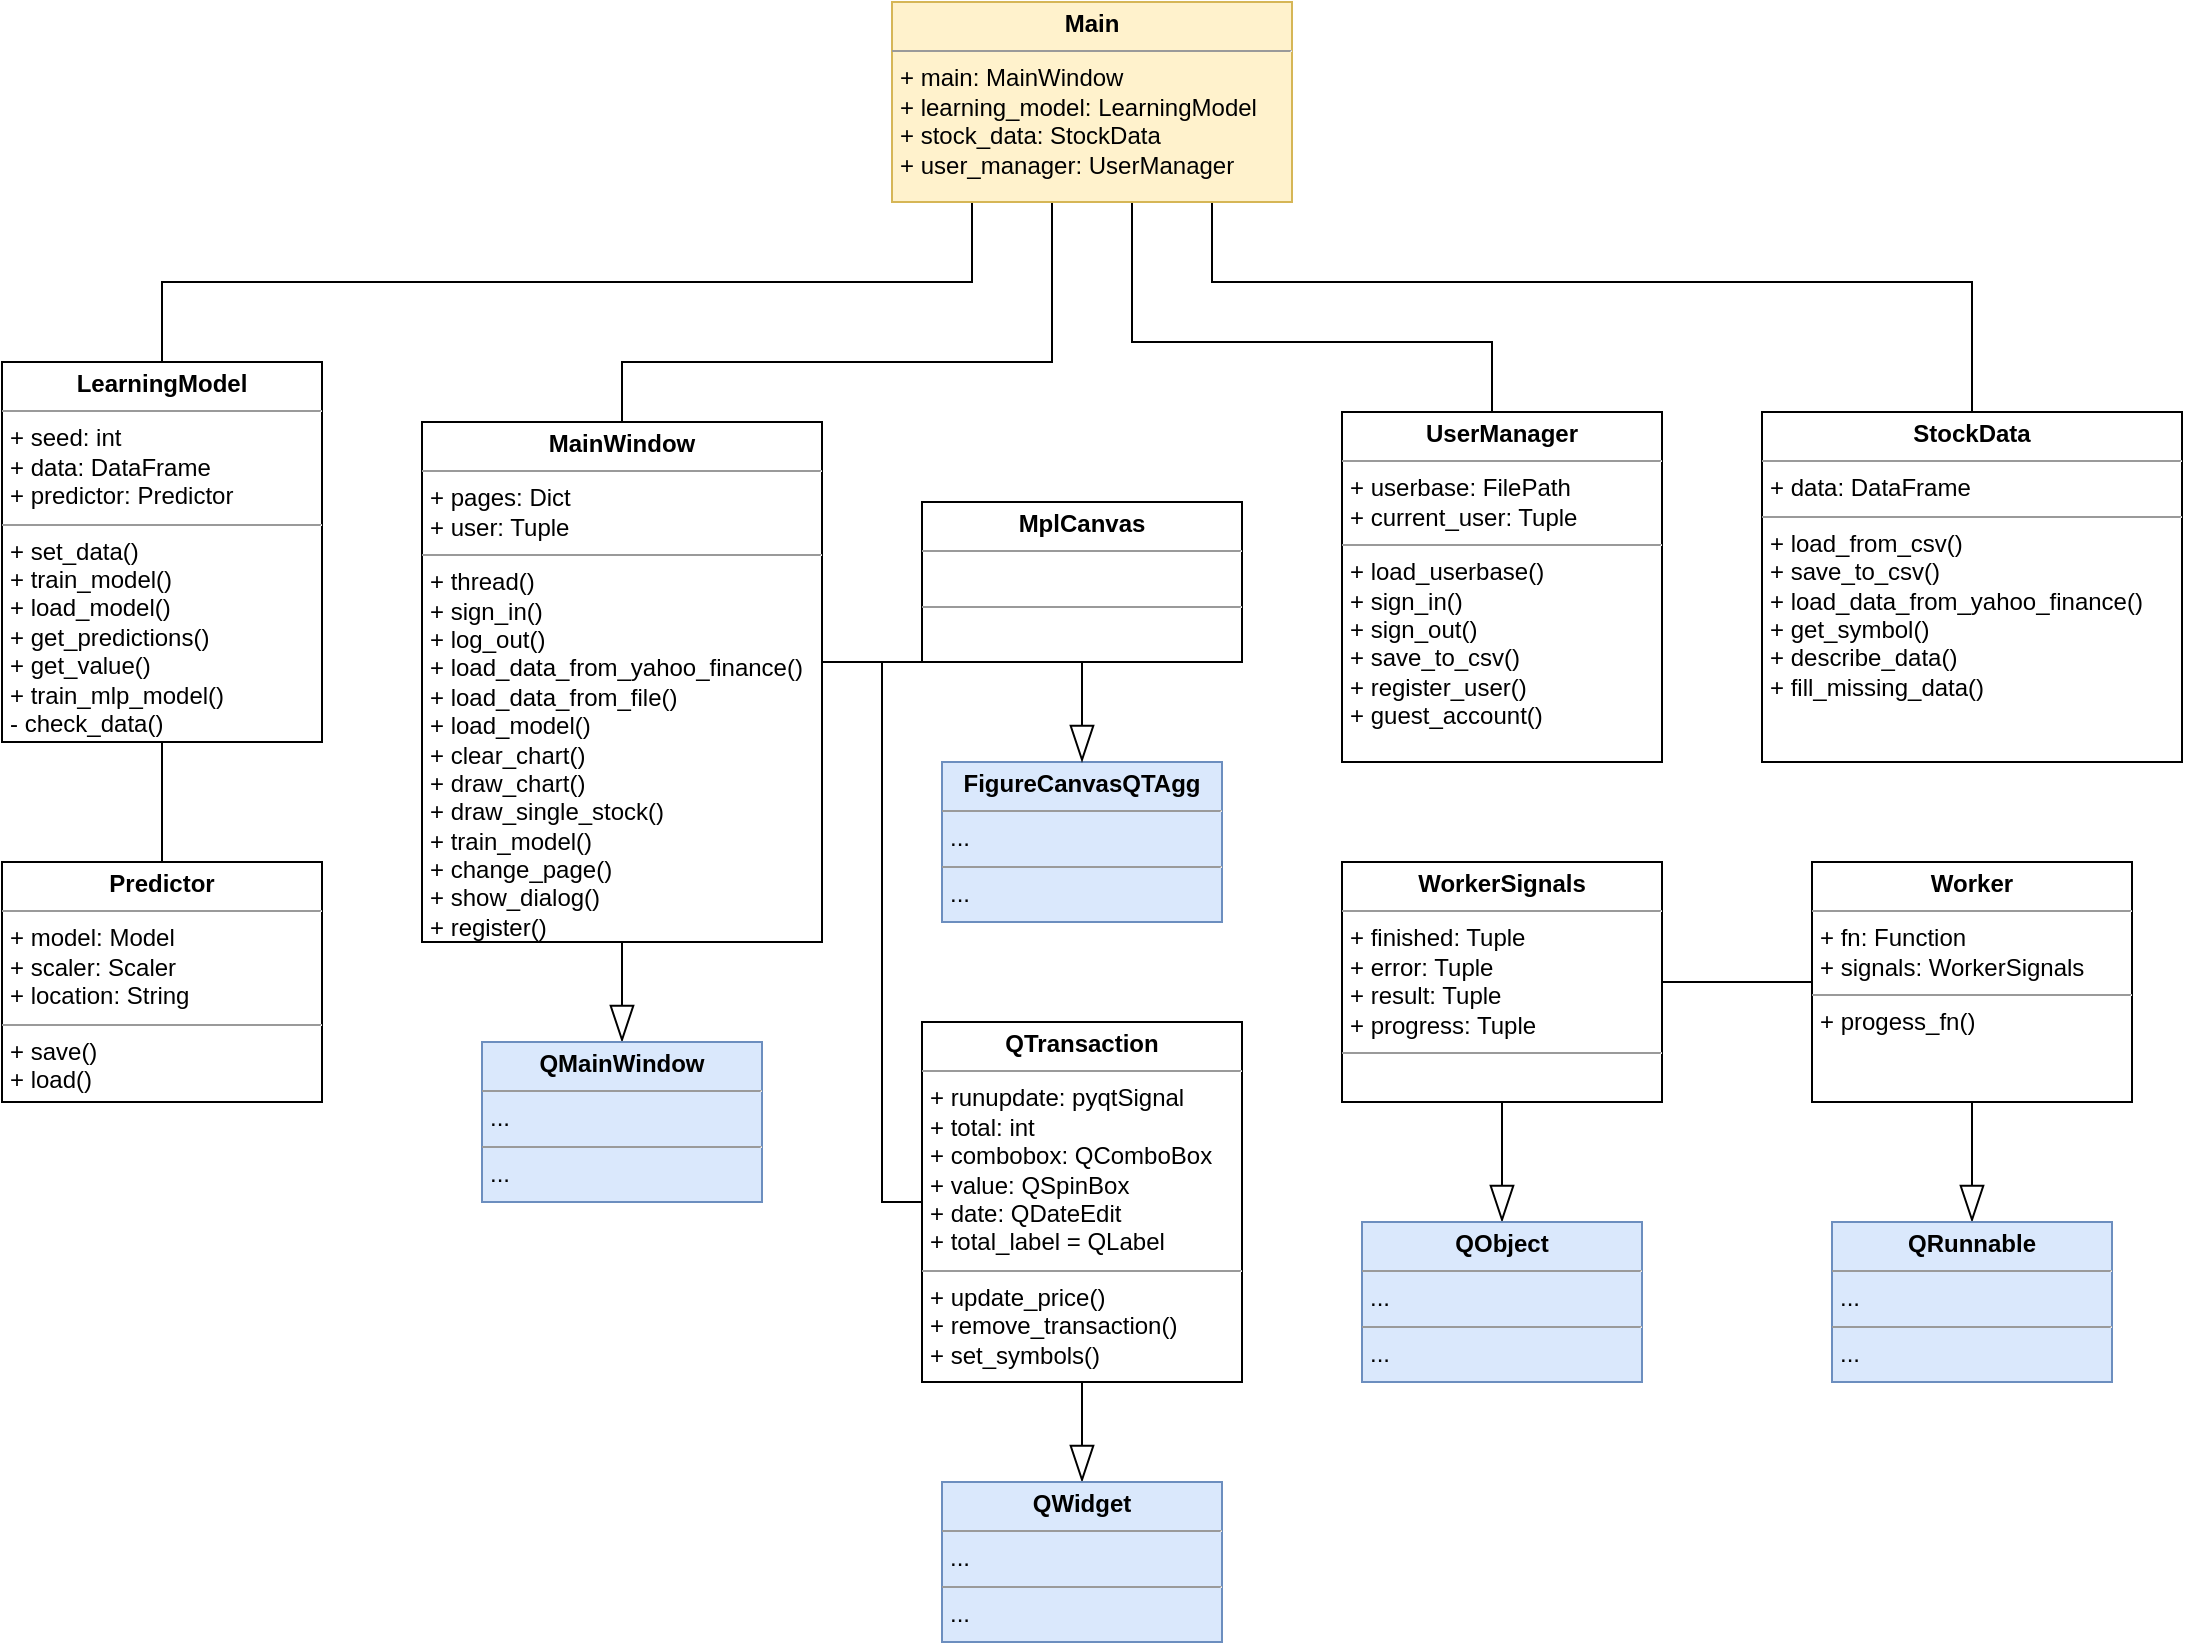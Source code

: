 <mxfile version="12.6.5" type="device"><diagram id="BGTnJ6Oxm59GtUTrkg2t" name="Page-1"><mxGraphModel dx="1574" dy="976" grid="1" gridSize="10" guides="1" tooltips="1" connect="1" arrows="1" fold="1" page="1" pageScale="1" pageWidth="850" pageHeight="1100" math="0" shadow="0"><root><mxCell id="0"/><mxCell id="1" parent="0"/><mxCell id="8hVFLm2iP772eJ3-710s-2" value="&lt;p style=&quot;margin: 0px ; margin-top: 4px ; text-align: center&quot;&gt;&lt;b&gt;StockData&lt;/b&gt;&lt;/p&gt;&lt;hr size=&quot;1&quot;&gt;&lt;p style=&quot;margin: 0px ; margin-left: 4px&quot;&gt;+ data: DataFrame&lt;/p&gt;&lt;hr size=&quot;1&quot;&gt;&lt;p style=&quot;margin: 0px ; margin-left: 4px&quot;&gt;+ load_from_csv()&lt;/p&gt;&lt;p style=&quot;margin: 0px ; margin-left: 4px&quot;&gt;+ save_to_csv()&lt;/p&gt;&lt;p style=&quot;margin: 0px ; margin-left: 4px&quot;&gt;+ load_data_from_yahoo_finance()&lt;/p&gt;&lt;p style=&quot;margin: 0px ; margin-left: 4px&quot;&gt;+ get_symbol()&lt;/p&gt;&lt;p style=&quot;margin: 0px ; margin-left: 4px&quot;&gt;+ describe_data()&lt;/p&gt;&lt;p style=&quot;margin: 0px ; margin-left: 4px&quot;&gt;+ fill_missing_data()&lt;/p&gt;" style="verticalAlign=top;align=left;overflow=fill;fontSize=12;fontFamily=Helvetica;html=1;" parent="1" vertex="1"><mxGeometry x="1135" y="325" width="210" height="175" as="geometry"/></mxCell><mxCell id="kkGKkVQxQ4PlBoHeLyJO-14" style="edgeStyle=orthogonalEdgeStyle;rounded=0;orthogonalLoop=1;jettySize=auto;html=1;startSize=16;endArrow=blockThin;endFill=0;endSize=16;" edge="1" parent="1" source="8hVFLm2iP772eJ3-710s-3" target="kkGKkVQxQ4PlBoHeLyJO-13"><mxGeometry relative="1" as="geometry"/></mxCell><mxCell id="kkGKkVQxQ4PlBoHeLyJO-15" style="edgeStyle=orthogonalEdgeStyle;rounded=0;orthogonalLoop=1;jettySize=auto;html=1;startSize=16;endArrow=none;endFill=0;endSize=16;" edge="1" parent="1" source="8hVFLm2iP772eJ3-710s-3" target="8hVFLm2iP772eJ3-710s-4"><mxGeometry relative="1" as="geometry"/></mxCell><mxCell id="8hVFLm2iP772eJ3-710s-3" value="&lt;p style=&quot;margin: 0px ; margin-top: 4px ; text-align: center&quot;&gt;&lt;b&gt;Worker&lt;/b&gt;&lt;/p&gt;&lt;hr size=&quot;1&quot;&gt;&lt;p style=&quot;margin: 0px ; margin-left: 4px&quot;&gt;+ fn: Function&lt;/p&gt;&lt;p style=&quot;margin: 0px ; margin-left: 4px&quot;&gt;+ signals: WorkerSignals&lt;/p&gt;&lt;hr size=&quot;1&quot;&gt;&lt;p style=&quot;margin: 0px ; margin-left: 4px&quot;&gt;+ progess_fn()&lt;/p&gt;" style="verticalAlign=top;align=left;overflow=fill;fontSize=12;fontFamily=Helvetica;html=1;" parent="1" vertex="1"><mxGeometry x="1160" y="550" width="160" height="120" as="geometry"/></mxCell><mxCell id="kkGKkVQxQ4PlBoHeLyJO-12" style="edgeStyle=orthogonalEdgeStyle;rounded=0;orthogonalLoop=1;jettySize=auto;html=1;startSize=16;endArrow=blockThin;endFill=0;endSize=16;" edge="1" parent="1" source="8hVFLm2iP772eJ3-710s-4" target="kkGKkVQxQ4PlBoHeLyJO-11"><mxGeometry relative="1" as="geometry"/></mxCell><mxCell id="8hVFLm2iP772eJ3-710s-4" value="&lt;p style=&quot;margin: 0px ; margin-top: 4px ; text-align: center&quot;&gt;&lt;b&gt;WorkerSignals&lt;/b&gt;&lt;/p&gt;&lt;hr size=&quot;1&quot;&gt;&lt;p style=&quot;margin: 0px ; margin-left: 4px&quot;&gt;+ finished: Tuple&lt;/p&gt;&lt;p style=&quot;margin: 0px ; margin-left: 4px&quot;&gt;+ error: Tuple&lt;/p&gt;&lt;p style=&quot;margin: 0px ; margin-left: 4px&quot;&gt;+ result: Tuple&lt;/p&gt;&lt;p style=&quot;margin: 0px ; margin-left: 4px&quot;&gt;+ progress: Tuple&lt;/p&gt;&lt;hr size=&quot;1&quot;&gt;&lt;p style=&quot;margin: 0px ; margin-left: 4px&quot;&gt;&lt;br&gt;&lt;/p&gt;" style="verticalAlign=top;align=left;overflow=fill;fontSize=12;fontFamily=Helvetica;html=1;" parent="1" vertex="1"><mxGeometry x="925" y="550" width="160" height="120" as="geometry"/></mxCell><mxCell id="kkGKkVQxQ4PlBoHeLyJO-5" style="edgeStyle=orthogonalEdgeStyle;rounded=0;orthogonalLoop=1;jettySize=auto;html=1;endArrow=none;endFill=0;" edge="1" parent="1" source="8hVFLm2iP772eJ3-710s-5" target="kkGKkVQxQ4PlBoHeLyJO-2"><mxGeometry relative="1" as="geometry"><Array as="points"><mxPoint x="695" y="450"/><mxPoint x="695" y="720"/></Array></mxGeometry></mxCell><mxCell id="kkGKkVQxQ4PlBoHeLyJO-6" style="edgeStyle=orthogonalEdgeStyle;rounded=0;orthogonalLoop=1;jettySize=auto;html=1;endArrow=none;endFill=0;" edge="1" parent="1" source="8hVFLm2iP772eJ3-710s-5" target="8hVFLm2iP772eJ3-710s-7"><mxGeometry relative="1" as="geometry"><Array as="points"><mxPoint x="665" y="410"/><mxPoint x="665" y="410"/></Array></mxGeometry></mxCell><mxCell id="kkGKkVQxQ4PlBoHeLyJO-17" style="edgeStyle=orthogonalEdgeStyle;rounded=0;orthogonalLoop=1;jettySize=auto;html=1;startSize=16;endArrow=blockThin;endFill=0;endSize=16;" edge="1" parent="1" source="8hVFLm2iP772eJ3-710s-5" target="kkGKkVQxQ4PlBoHeLyJO-16"><mxGeometry relative="1" as="geometry"/></mxCell><mxCell id="8hVFLm2iP772eJ3-710s-5" value="&lt;p style=&quot;margin: 0px ; margin-top: 4px ; text-align: center&quot;&gt;&lt;b&gt;MainWindow&lt;/b&gt;&lt;/p&gt;&lt;hr size=&quot;1&quot;&gt;&lt;p style=&quot;margin: 0px ; margin-left: 4px&quot;&gt;+ pages: Dict&lt;/p&gt;&lt;p style=&quot;margin: 0px ; margin-left: 4px&quot;&gt;+ user: Tuple&lt;/p&gt;&lt;hr size=&quot;1&quot;&gt;&lt;p style=&quot;margin: 0px ; margin-left: 4px&quot;&gt;+ thread()&lt;/p&gt;&lt;p style=&quot;margin: 0px ; margin-left: 4px&quot;&gt;+ sign_in()&lt;/p&gt;&lt;p style=&quot;margin: 0px ; margin-left: 4px&quot;&gt;+ log_out()&lt;/p&gt;&lt;p style=&quot;margin: 0px ; margin-left: 4px&quot;&gt;+ load_data_from_yahoo_finance()&lt;/p&gt;&lt;p style=&quot;margin: 0px ; margin-left: 4px&quot;&gt;+ load_data_from_file()&lt;/p&gt;&lt;p style=&quot;margin: 0px ; margin-left: 4px&quot;&gt;+ load_model()&lt;/p&gt;&lt;p style=&quot;margin: 0px ; margin-left: 4px&quot;&gt;+ clear_chart()&lt;/p&gt;&lt;p style=&quot;margin: 0px ; margin-left: 4px&quot;&gt;+ draw_chart()&lt;/p&gt;&lt;p style=&quot;margin: 0px ; margin-left: 4px&quot;&gt;+ draw_single_stock()&lt;/p&gt;&lt;p style=&quot;margin: 0px ; margin-left: 4px&quot;&gt;+ train_model()&lt;/p&gt;&lt;p style=&quot;margin: 0px ; margin-left: 4px&quot;&gt;+ change_page()&lt;/p&gt;&lt;p style=&quot;margin: 0px ; margin-left: 4px&quot;&gt;+ show_dialog()&lt;/p&gt;&lt;p style=&quot;margin: 0px ; margin-left: 4px&quot;&gt;+ register()&lt;/p&gt;&lt;p style=&quot;margin: 0px ; margin-left: 4px&quot;&gt;&lt;br&gt;&lt;/p&gt;" style="verticalAlign=top;align=left;overflow=fill;fontSize=12;fontFamily=Helvetica;html=1;" parent="1" vertex="1"><mxGeometry x="465" y="330" width="200" height="260" as="geometry"/></mxCell><mxCell id="kkGKkVQxQ4PlBoHeLyJO-4" style="edgeStyle=orthogonalEdgeStyle;rounded=0;orthogonalLoop=1;jettySize=auto;html=1;endArrow=none;endFill=0;" edge="1" parent="1" source="8hVFLm2iP772eJ3-710s-6" target="kkGKkVQxQ4PlBoHeLyJO-1"><mxGeometry relative="1" as="geometry"/></mxCell><mxCell id="8hVFLm2iP772eJ3-710s-6" value="&lt;p style=&quot;margin: 0px ; margin-top: 4px ; text-align: center&quot;&gt;&lt;b&gt;LearningModel&lt;/b&gt;&lt;/p&gt;&lt;hr size=&quot;1&quot;&gt;&lt;p style=&quot;margin: 0px ; margin-left: 4px&quot;&gt;+ seed: int&lt;/p&gt;&lt;p style=&quot;margin: 0px ; margin-left: 4px&quot;&gt;+ data: DataFrame&lt;/p&gt;&lt;p style=&quot;margin: 0px ; margin-left: 4px&quot;&gt;+ predictor: Predictor&lt;/p&gt;&lt;hr size=&quot;1&quot;&gt;&lt;p style=&quot;margin: 0px ; margin-left: 4px&quot;&gt;+ set_data()&lt;/p&gt;&lt;p style=&quot;margin: 0px ; margin-left: 4px&quot;&gt;+ train_model()&lt;/p&gt;&lt;p style=&quot;margin: 0px ; margin-left: 4px&quot;&gt;+ load_model()&lt;/p&gt;&lt;p style=&quot;margin: 0px ; margin-left: 4px&quot;&gt;+ get_predictions()&lt;/p&gt;&lt;p style=&quot;margin: 0px ; margin-left: 4px&quot;&gt;+ get_value()&lt;/p&gt;&lt;p style=&quot;margin: 0px ; margin-left: 4px&quot;&gt;+ train_mlp_model()&lt;/p&gt;&lt;p style=&quot;margin: 0px ; margin-left: 4px&quot;&gt;- check_data()&lt;/p&gt;&lt;p style=&quot;margin: 0px ; margin-left: 4px&quot;&gt;&lt;br&gt;&lt;/p&gt;&lt;p style=&quot;margin: 0px ; margin-left: 4px&quot;&gt;&lt;br&gt;&lt;/p&gt;&lt;p style=&quot;margin: 0px ; margin-left: 4px&quot;&gt;&lt;br&gt;&lt;/p&gt;" style="verticalAlign=top;align=left;overflow=fill;fontSize=12;fontFamily=Helvetica;html=1;" parent="1" vertex="1"><mxGeometry x="255" y="300" width="160" height="190" as="geometry"/></mxCell><mxCell id="8hVFLm2iP772eJ3-710s-7" value="&lt;p style=&quot;margin: 0px ; margin-top: 4px ; text-align: center&quot;&gt;&lt;b&gt;MplCanvas&lt;/b&gt;&lt;/p&gt;&lt;hr size=&quot;1&quot;&gt;&lt;p style=&quot;margin: 0px ; margin-left: 4px&quot;&gt;&lt;br&gt;&lt;/p&gt;&lt;hr size=&quot;1&quot;&gt;&lt;p style=&quot;margin: 0px ; margin-left: 4px&quot;&gt;&lt;br&gt;&lt;/p&gt;" style="verticalAlign=top;align=left;overflow=fill;fontSize=12;fontFamily=Helvetica;html=1;" parent="1" vertex="1"><mxGeometry x="715" y="370" width="160" height="80" as="geometry"/></mxCell><mxCell id="kkGKkVQxQ4PlBoHeLyJO-1" value="&lt;p style=&quot;margin: 0px ; margin-top: 4px ; text-align: center&quot;&gt;&lt;b&gt;Predictor&lt;/b&gt;&lt;/p&gt;&lt;hr size=&quot;1&quot;&gt;&lt;p style=&quot;margin: 0px ; margin-left: 4px&quot;&gt;+ model: Model&lt;/p&gt;&lt;p style=&quot;margin: 0px ; margin-left: 4px&quot;&gt;+ scaler: Scaler&lt;/p&gt;&lt;p style=&quot;margin: 0px ; margin-left: 4px&quot;&gt;+ location: String&lt;/p&gt;&lt;hr size=&quot;1&quot;&gt;&lt;p style=&quot;margin: 0px ; margin-left: 4px&quot;&gt;+ save()&lt;/p&gt;&lt;p style=&quot;margin: 0px ; margin-left: 4px&quot;&gt;+ load()&lt;/p&gt;" style="verticalAlign=top;align=left;overflow=fill;fontSize=12;fontFamily=Helvetica;html=1;" vertex="1" parent="1"><mxGeometry x="255" y="550" width="160" height="120" as="geometry"/></mxCell><mxCell id="kkGKkVQxQ4PlBoHeLyJO-8" style="edgeStyle=orthogonalEdgeStyle;rounded=0;orthogonalLoop=1;jettySize=auto;html=1;endArrow=blockThin;endFill=0;startSize=16;endSize=16;" edge="1" parent="1" source="kkGKkVQxQ4PlBoHeLyJO-2" target="kkGKkVQxQ4PlBoHeLyJO-7"><mxGeometry relative="1" as="geometry"/></mxCell><mxCell id="kkGKkVQxQ4PlBoHeLyJO-2" value="&lt;p style=&quot;margin: 0px ; margin-top: 4px ; text-align: center&quot;&gt;&lt;b&gt;QTransaction&lt;/b&gt;&lt;/p&gt;&lt;hr size=&quot;1&quot;&gt;&lt;p style=&quot;margin: 0px ; margin-left: 4px&quot;&gt;+ runupdate: pyqtSignal&lt;/p&gt;&lt;p style=&quot;margin: 0px ; margin-left: 4px&quot;&gt;+ total: int&lt;/p&gt;&lt;p style=&quot;margin: 0px ; margin-left: 4px&quot;&gt;+ combobox: QComboBox&lt;/p&gt;&lt;p style=&quot;margin: 0px ; margin-left: 4px&quot;&gt;+ value: QSpinBox&lt;/p&gt;&lt;p style=&quot;margin: 0px ; margin-left: 4px&quot;&gt;+ date: QDateEdit&lt;/p&gt;&lt;p style=&quot;margin: 0px ; margin-left: 4px&quot;&gt;+ total_label = QLabel&lt;/p&gt;&lt;hr size=&quot;1&quot;&gt;&lt;p style=&quot;margin: 0px ; margin-left: 4px&quot;&gt;+ update_price()&lt;/p&gt;&lt;p style=&quot;margin: 0px ; margin-left: 4px&quot;&gt;+ remove_transaction()&lt;/p&gt;&lt;p style=&quot;margin: 0px ; margin-left: 4px&quot;&gt;+ set_symbols()&lt;/p&gt;" style="verticalAlign=top;align=left;overflow=fill;fontSize=12;fontFamily=Helvetica;html=1;" vertex="1" parent="1"><mxGeometry x="715" y="630" width="160" height="180" as="geometry"/></mxCell><mxCell id="kkGKkVQxQ4PlBoHeLyJO-3" value="&lt;p style=&quot;margin: 0px ; margin-top: 4px ; text-align: center&quot;&gt;&lt;b&gt;UserManager&lt;/b&gt;&lt;/p&gt;&lt;hr size=&quot;1&quot;&gt;&lt;p style=&quot;margin: 0px ; margin-left: 4px&quot;&gt;+ userbase: FilePath&lt;/p&gt;&lt;p style=&quot;margin: 0px ; margin-left: 4px&quot;&gt;+ current_user: Tuple&lt;/p&gt;&lt;hr size=&quot;1&quot;&gt;&lt;p style=&quot;margin: 0px ; margin-left: 4px&quot;&gt;+ load_userbase()&lt;/p&gt;&lt;p style=&quot;margin: 0px ; margin-left: 4px&quot;&gt;+ sign_in()&lt;/p&gt;&lt;p style=&quot;margin: 0px ; margin-left: 4px&quot;&gt;+ sign_out()&lt;/p&gt;&lt;p style=&quot;margin: 0px ; margin-left: 4px&quot;&gt;+ save_to_csv()&lt;/p&gt;&lt;p style=&quot;margin: 0px ; margin-left: 4px&quot;&gt;+ register_user()&lt;/p&gt;&lt;p style=&quot;margin: 0px ; margin-left: 4px&quot;&gt;+ guest_account()&lt;/p&gt;" style="verticalAlign=top;align=left;overflow=fill;fontSize=12;fontFamily=Helvetica;html=1;" vertex="1" parent="1"><mxGeometry x="925" y="325" width="160" height="175" as="geometry"/></mxCell><mxCell id="kkGKkVQxQ4PlBoHeLyJO-7" value="&lt;p style=&quot;margin: 0px ; margin-top: 4px ; text-align: center&quot;&gt;&lt;b&gt;QWidget&lt;/b&gt;&lt;/p&gt;&lt;hr size=&quot;1&quot;&gt;&lt;p style=&quot;margin: 0px ; margin-left: 4px&quot;&gt;...&lt;/p&gt;&lt;hr size=&quot;1&quot;&gt;&lt;p style=&quot;margin: 0px ; margin-left: 4px&quot;&gt;&lt;span&gt;...&lt;/span&gt;&lt;br&gt;&lt;/p&gt;" style="verticalAlign=top;align=left;overflow=fill;fontSize=12;fontFamily=Helvetica;html=1;fillColor=#dae8fc;strokeColor=#6c8ebf;" vertex="1" parent="1"><mxGeometry x="725" y="860" width="140" height="80" as="geometry"/></mxCell><mxCell id="kkGKkVQxQ4PlBoHeLyJO-9" value="&lt;p style=&quot;margin: 0px ; margin-top: 4px ; text-align: center&quot;&gt;&lt;b&gt;FigureCanvasQTAgg&lt;/b&gt;&lt;/p&gt;&lt;hr size=&quot;1&quot;&gt;&lt;p style=&quot;margin: 0px ; margin-left: 4px&quot;&gt;...&lt;/p&gt;&lt;hr size=&quot;1&quot;&gt;&lt;p style=&quot;margin: 0px ; margin-left: 4px&quot;&gt;&lt;span&gt;...&lt;/span&gt;&lt;br&gt;&lt;/p&gt;" style="verticalAlign=top;align=left;overflow=fill;fontSize=12;fontFamily=Helvetica;html=1;fillColor=#dae8fc;strokeColor=#6c8ebf;" vertex="1" parent="1"><mxGeometry x="725" y="500" width="140" height="80" as="geometry"/></mxCell><mxCell id="kkGKkVQxQ4PlBoHeLyJO-10" style="edgeStyle=orthogonalEdgeStyle;rounded=0;orthogonalLoop=1;jettySize=auto;html=1;endArrow=blockThin;endFill=0;startSize=16;endSize=16;" edge="1" parent="1" source="8hVFLm2iP772eJ3-710s-7" target="kkGKkVQxQ4PlBoHeLyJO-9"><mxGeometry relative="1" as="geometry"><mxPoint x="485" y="960" as="sourcePoint"/><mxPoint x="485" y="1030" as="targetPoint"/></mxGeometry></mxCell><mxCell id="kkGKkVQxQ4PlBoHeLyJO-11" value="&lt;p style=&quot;margin: 0px ; margin-top: 4px ; text-align: center&quot;&gt;&lt;b&gt;QObject&lt;/b&gt;&lt;/p&gt;&lt;hr size=&quot;1&quot;&gt;&lt;p style=&quot;margin: 0px ; margin-left: 4px&quot;&gt;...&lt;/p&gt;&lt;hr size=&quot;1&quot;&gt;&lt;p style=&quot;margin: 0px ; margin-left: 4px&quot;&gt;&lt;span&gt;...&lt;/span&gt;&lt;br&gt;&lt;/p&gt;" style="verticalAlign=top;align=left;overflow=fill;fontSize=12;fontFamily=Helvetica;html=1;fillColor=#dae8fc;strokeColor=#6c8ebf;" vertex="1" parent="1"><mxGeometry x="935" y="730" width="140" height="80" as="geometry"/></mxCell><mxCell id="kkGKkVQxQ4PlBoHeLyJO-13" value="&lt;p style=&quot;margin: 0px ; margin-top: 4px ; text-align: center&quot;&gt;&lt;b&gt;QRunnable&lt;/b&gt;&lt;/p&gt;&lt;hr size=&quot;1&quot;&gt;&lt;p style=&quot;margin: 0px ; margin-left: 4px&quot;&gt;...&lt;/p&gt;&lt;hr size=&quot;1&quot;&gt;&lt;p style=&quot;margin: 0px ; margin-left: 4px&quot;&gt;&lt;span&gt;...&lt;/span&gt;&lt;br&gt;&lt;/p&gt;" style="verticalAlign=top;align=left;overflow=fill;fontSize=12;fontFamily=Helvetica;html=1;fillColor=#dae8fc;strokeColor=#6c8ebf;" vertex="1" parent="1"><mxGeometry x="1170" y="730" width="140" height="80" as="geometry"/></mxCell><mxCell id="kkGKkVQxQ4PlBoHeLyJO-16" value="&lt;p style=&quot;margin: 0px ; margin-top: 4px ; text-align: center&quot;&gt;&lt;b&gt;QMainWindow&lt;/b&gt;&lt;/p&gt;&lt;hr size=&quot;1&quot;&gt;&lt;p style=&quot;margin: 0px ; margin-left: 4px&quot;&gt;...&lt;/p&gt;&lt;hr size=&quot;1&quot;&gt;&lt;p style=&quot;margin: 0px ; margin-left: 4px&quot;&gt;&lt;span&gt;...&lt;/span&gt;&lt;br&gt;&lt;/p&gt;" style="verticalAlign=top;align=left;overflow=fill;fontSize=12;fontFamily=Helvetica;html=1;fillColor=#dae8fc;strokeColor=#6c8ebf;" vertex="1" parent="1"><mxGeometry x="495" y="640" width="140" height="80" as="geometry"/></mxCell><mxCell id="kkGKkVQxQ4PlBoHeLyJO-19" style="edgeStyle=orthogonalEdgeStyle;rounded=0;orthogonalLoop=1;jettySize=auto;html=1;startSize=16;endArrow=none;endFill=0;endSize=16;" edge="1" parent="1" source="kkGKkVQxQ4PlBoHeLyJO-18" target="8hVFLm2iP772eJ3-710s-6"><mxGeometry relative="1" as="geometry"><Array as="points"><mxPoint x="740" y="260"/><mxPoint x="335" y="260"/></Array></mxGeometry></mxCell><mxCell id="kkGKkVQxQ4PlBoHeLyJO-20" style="edgeStyle=orthogonalEdgeStyle;rounded=0;orthogonalLoop=1;jettySize=auto;html=1;startSize=16;endArrow=none;endFill=0;endSize=16;" edge="1" parent="1" source="kkGKkVQxQ4PlBoHeLyJO-18" target="8hVFLm2iP772eJ3-710s-5"><mxGeometry relative="1" as="geometry"><Array as="points"><mxPoint x="780" y="300"/><mxPoint x="565" y="300"/></Array></mxGeometry></mxCell><mxCell id="kkGKkVQxQ4PlBoHeLyJO-21" style="edgeStyle=orthogonalEdgeStyle;rounded=0;orthogonalLoop=1;jettySize=auto;html=1;startSize=16;endArrow=none;endFill=0;endSize=16;" edge="1" parent="1" source="kkGKkVQxQ4PlBoHeLyJO-18" target="8hVFLm2iP772eJ3-710s-2"><mxGeometry relative="1" as="geometry"><Array as="points"><mxPoint x="860" y="260"/></Array></mxGeometry></mxCell><mxCell id="kkGKkVQxQ4PlBoHeLyJO-22" style="edgeStyle=orthogonalEdgeStyle;rounded=0;orthogonalLoop=1;jettySize=auto;html=1;startSize=16;endArrow=none;endFill=0;endSize=16;" edge="1" parent="1" source="kkGKkVQxQ4PlBoHeLyJO-18" target="kkGKkVQxQ4PlBoHeLyJO-3"><mxGeometry relative="1" as="geometry"><Array as="points"><mxPoint x="820" y="290"/><mxPoint x="1000" y="290"/></Array></mxGeometry></mxCell><mxCell id="kkGKkVQxQ4PlBoHeLyJO-18" value="&lt;p style=&quot;margin: 0px ; margin-top: 4px ; text-align: center&quot;&gt;&lt;b&gt;Main&lt;/b&gt;&lt;/p&gt;&lt;hr size=&quot;1&quot;&gt;&lt;p style=&quot;margin: 0px ; margin-left: 4px&quot;&gt;+ main: MainWindow&lt;/p&gt;&lt;p style=&quot;margin: 0px ; margin-left: 4px&quot;&gt;+ learning_model: LearningModel&lt;/p&gt;&lt;p style=&quot;margin: 0px ; margin-left: 4px&quot;&gt;+ stock_data: StockData&lt;/p&gt;&lt;p style=&quot;margin: 0px ; margin-left: 4px&quot;&gt;+ user_manager: UserManager&lt;/p&gt;" style="verticalAlign=top;align=left;overflow=fill;fontSize=12;fontFamily=Helvetica;html=1;fillColor=#fff2cc;strokeColor=#d6b656;" vertex="1" parent="1"><mxGeometry x="700" y="120" width="200" height="100" as="geometry"/></mxCell></root></mxGraphModel></diagram></mxfile>